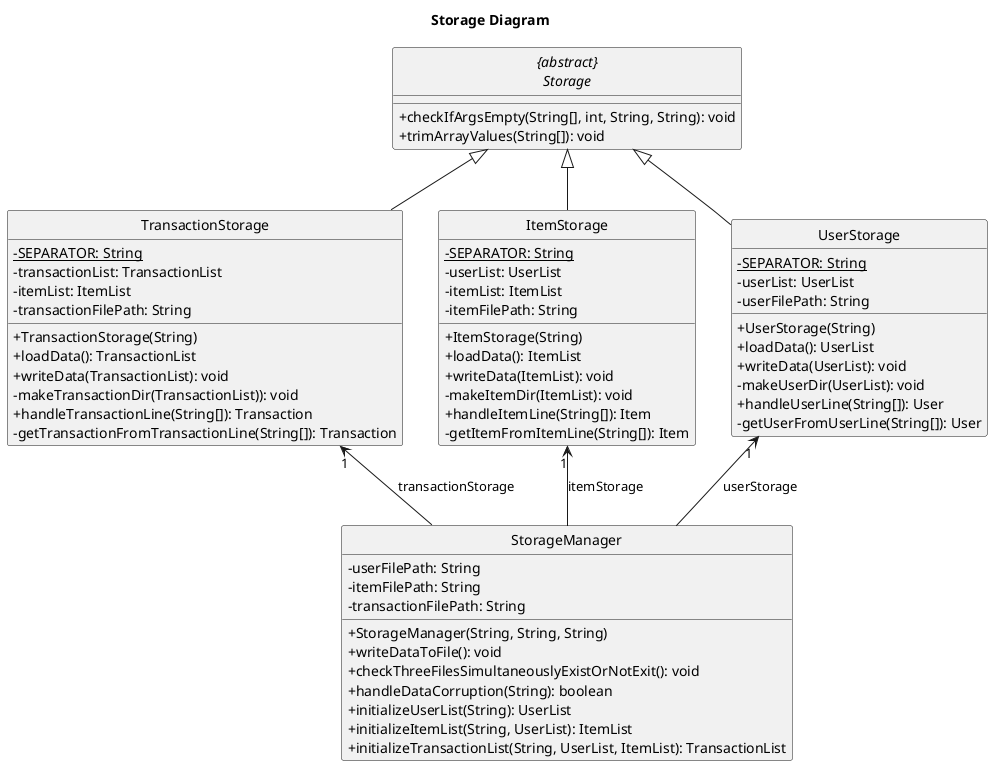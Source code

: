 @startuml
title Storage Diagram

skinparam classAttributeIconSize 0
hide footbox
hide circle

abstract class "{abstract}\nStorage" {
    + checkIfArgsEmpty(String[], int, String, String): void
    + trimArrayValues(String[]): void
}

class UserStorage {
    {static} - SEPARATOR: String
    - userList: UserList
    - userFilePath: String
    + UserStorage(String)
    + loadData(): UserList
    + writeData(UserList): void
    - makeUserDir(UserList): void
    + handleUserLine(String[]): User
    - getUserFromUserLine(String[]): User
}

class ItemStorage {
    {static} - SEPARATOR: String
    - userList: UserList
    - itemList: ItemList
    - itemFilePath: String
    + ItemStorage(String)
    + loadData(): ItemList
    + writeData(ItemList): void
    - makeItemDir(ItemList): void
    + handleItemLine(String[]): Item
    - getItemFromItemLine(String[]): Item
}

class TransactionStorage {
    {static} - SEPARATOR: String
    - transactionList: TransactionList
    - itemList: ItemList
    - transactionFilePath: String
    + TransactionStorage(String)
    + loadData(): TransactionList
    + writeData(TransactionList): void
    - makeTransactionDir(TransactionList)): void
    + handleTransactionLine(String[]): Transaction
    - getTransactionFromTransactionLine(String[]): Transaction
}
class StorageManager {
    - userFilePath: String
    - itemFilePath: String
    - transactionFilePath: String
    + StorageManager(String, String, String)
    + writeDataToFile(): void
    + checkThreeFilesSimultaneouslyExistOrNotExit(): void
    + handleDataCorruption(String): boolean
    + initializeUserList(String): UserList
    + initializeItemList(String, UserList): ItemList
    + initializeTransactionList(String, UserList, ItemList): TransactionList
}

together {
    class UserStorage
    class ItemStorage
    class TransactionStorage
}

"{abstract}\nStorage" <|-- UserStorage
"{abstract}\nStorage" <|-- ItemStorage
"{abstract}\nStorage" <|-- TransactionStorage
StorageManager -up-> "1" UserStorage: userStorage
StorageManager -up-> "1" ItemStorage: itemStorage
StorageManager -up-> "1" TransactionStorage: transactionStorage

@enduml